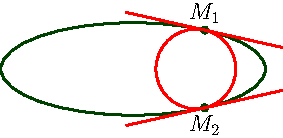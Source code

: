 size(5cm);

pen Gv = darkgreen +1;

real a = 2;
real b = 0.7;
real c = sqrt(a^2-b^2);
pair A1 = (a,0);
pair A2 = (-a,0);
path Ell = scale(a,b)* unitcircle;

draw(Ell,Gv);

real t = 1;
pair M1 = (a*cos(t),b*sin(t));
pair M2 = (a*cos(t),-b*sin(t));
pair v1 = (-a*sin(t),b*cos(t));
pair v2 = (a*sin(t),b*cos(t));
dot(M1,Gv+4);
dot(M2,Gv+4);

draw(M1-0.7*v1--M1+0.7*v1,red+1);
draw(M2-0.7*v2--M2+0.7*v2,red+1);


real d = M1.x;
pair centre = (c^2*d/a^2,0);
real r = b*sqrt(1-c^2*d^2/a^4);

path C = circle(centre,r);

draw(C,red+1);

label("$M_1$",M1,N);
label("$M_2$",M2,S);
